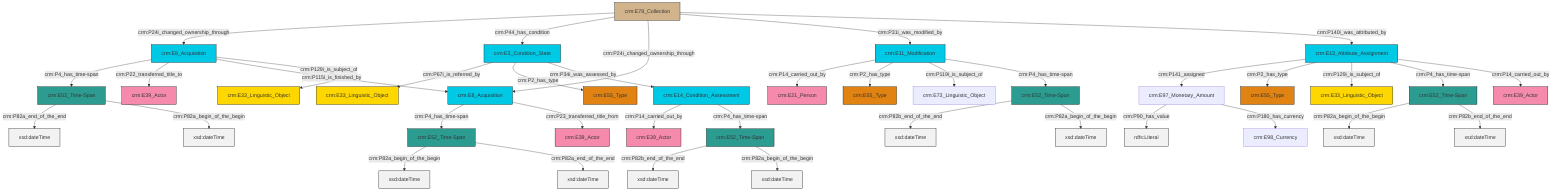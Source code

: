 graph TD
classDef Literal fill:#f2f2f2,stroke:#000000;
classDef CRM_Entity fill:#FFFFFF,stroke:#000000;
classDef Temporal_Entity fill:#00C9E6, stroke:#000000;
classDef Type fill:#E18312, stroke:#000000;
classDef Time-Span fill:#2C9C91, stroke:#000000;
classDef Appellation fill:#FFEB7F, stroke:#000000;
classDef Place fill:#008836, stroke:#000000;
classDef Persistent_Item fill:#B266B2, stroke:#000000;
classDef Conceptual_Object fill:#FFD700, stroke:#000000;
classDef Physical_Thing fill:#D2B48C, stroke:#000000;
classDef Actor fill:#f58aad, stroke:#000000;
classDef PC_Classes fill:#4ce600, stroke:#000000;
classDef Multi fill:#cccccc,stroke:#000000;

4["crm:E78_Collection"]:::Physical_Thing -->|crm:P24i_changed_ownership_through| 5["crm:E8_Acquisition"]:::Temporal_Entity
6["crm:E11_Modification"]:::Temporal_Entity -->|crm:P14_carried_out_by| 7["crm:E21_Person"]:::Actor
8["crm:E52_Time-Span"]:::Time-Span -->|crm:P82b_end_of_the_end| 9[xsd:dateTime]:::Literal
12["crm:E52_Time-Span"]:::Time-Span -->|crm:P82a_begin_of_the_begin| 13[xsd:dateTime]:::Literal
14["crm:E13_Attribute_Assignment"]:::Temporal_Entity -->|crm:P141_assigned| 15["crm:E97_Monetary_Amount"]:::Default
16["crm:E52_Time-Span"]:::Time-Span -->|crm:P82a_end_of_the_end| 17[xsd:dateTime]:::Literal
12["crm:E52_Time-Span"]:::Time-Span -->|crm:P82b_end_of_the_end| 18[xsd:dateTime]:::Literal
4["crm:E78_Collection"]:::Physical_Thing -->|crm:P44_has_condition| 0["crm:E3_Condition_State"]:::Temporal_Entity
14["crm:E13_Attribute_Assignment"]:::Temporal_Entity -->|crm:P2_has_type| 10["crm:E55_Type"]:::Type
4["crm:E78_Collection"]:::Physical_Thing -->|crm:P24i_changed_ownership_through| 24["crm:E8_Acquisition"]:::Temporal_Entity
25["crm:E52_Time-Span"]:::Time-Span -->|crm:P82a_begin_of_the_begin| 26[xsd:dateTime]:::Literal
6["crm:E11_Modification"]:::Temporal_Entity -->|crm:P2_has_type| 27["crm:E55_Type"]:::Type
28["crm:E14_Condition_Assessment"]:::Temporal_Entity -->|crm:P14_carried_out_by| 29["crm:E39_Actor"]:::Actor
0["crm:E3_Condition_State"]:::Temporal_Entity -->|crm:P67i_is_referred_by| 30["crm:E33_Linguistic_Object"]:::Conceptual_Object
14["crm:E13_Attribute_Assignment"]:::Temporal_Entity -->|crm:P129i_is_subject_of| 31["crm:E33_Linguistic_Object"]:::Conceptual_Object
5["crm:E8_Acquisition"]:::Temporal_Entity -->|crm:P4_has_time-span| 16["crm:E52_Time-Span"]:::Time-Span
16["crm:E52_Time-Span"]:::Time-Span -->|crm:P82a_begin_of_the_begin| 33[xsd:dateTime]:::Literal
14["crm:E13_Attribute_Assignment"]:::Temporal_Entity -->|crm:P4_has_time-span| 12["crm:E52_Time-Span"]:::Time-Span
24["crm:E8_Acquisition"]:::Temporal_Entity -->|crm:P4_has_time-span| 25["crm:E52_Time-Span"]:::Time-Span
6["crm:E11_Modification"]:::Temporal_Entity -->|crm:P119i_is_subject_of| 37["crm:E73_Linguistic_Object"]:::Default
15["crm:E97_Monetary_Amount"]:::Default -->|crm:P90_has_value| 38[rdfs:Literal]:::Literal
5["crm:E8_Acquisition"]:::Temporal_Entity -->|crm:P22_transferred_title_to| 40["crm:E39_Actor"]:::Actor
4["crm:E78_Collection"]:::Physical_Thing -->|crm:P31i_was_modified_by| 6["crm:E11_Modification"]:::Temporal_Entity
42["crm:E52_Time-Span"]:::Time-Span -->|crm:P82b_end_of_the_end| 43[xsd:dateTime]:::Literal
0["crm:E3_Condition_State"]:::Temporal_Entity -->|crm:P2_has_type| 20["crm:E55_Type"]:::Type
25["crm:E52_Time-Span"]:::Time-Span -->|crm:P82a_end_of_the_end| 51[xsd:dateTime]:::Literal
28["crm:E14_Condition_Assessment"]:::Temporal_Entity -->|crm:P4_has_time-span| 42["crm:E52_Time-Span"]:::Time-Span
4["crm:E78_Collection"]:::Physical_Thing -->|crm:P140i_was_attributed_by| 14["crm:E13_Attribute_Assignment"]:::Temporal_Entity
5["crm:E8_Acquisition"]:::Temporal_Entity -->|crm:P115i_is_finished_by| 24["crm:E8_Acquisition"]:::Temporal_Entity
42["crm:E52_Time-Span"]:::Time-Span -->|crm:P82a_begin_of_the_begin| 52[xsd:dateTime]:::Literal
6["crm:E11_Modification"]:::Temporal_Entity -->|crm:P4_has_time-span| 8["crm:E52_Time-Span"]:::Time-Span
5["crm:E8_Acquisition"]:::Temporal_Entity -->|crm:P129i_is_subject_of| 2["crm:E33_Linguistic_Object"]:::Conceptual_Object
15["crm:E97_Monetary_Amount"]:::Default -->|crm:P180_has_currency| 46["crm:E98_Currency"]:::Default
14["crm:E13_Attribute_Assignment"]:::Temporal_Entity -->|crm:P14_carried_out_by| 54["crm:E39_Actor"]:::Actor
0["crm:E3_Condition_State"]:::Temporal_Entity -->|crm:P34i_was_assessed_by| 28["crm:E14_Condition_Assessment"]:::Temporal_Entity
8["crm:E52_Time-Span"]:::Time-Span -->|crm:P82a_begin_of_the_begin| 60[xsd:dateTime]:::Literal
24["crm:E8_Acquisition"]:::Temporal_Entity -->|crm:P23_transferred_title_from| 55["crm:E39_Actor"]:::Actor